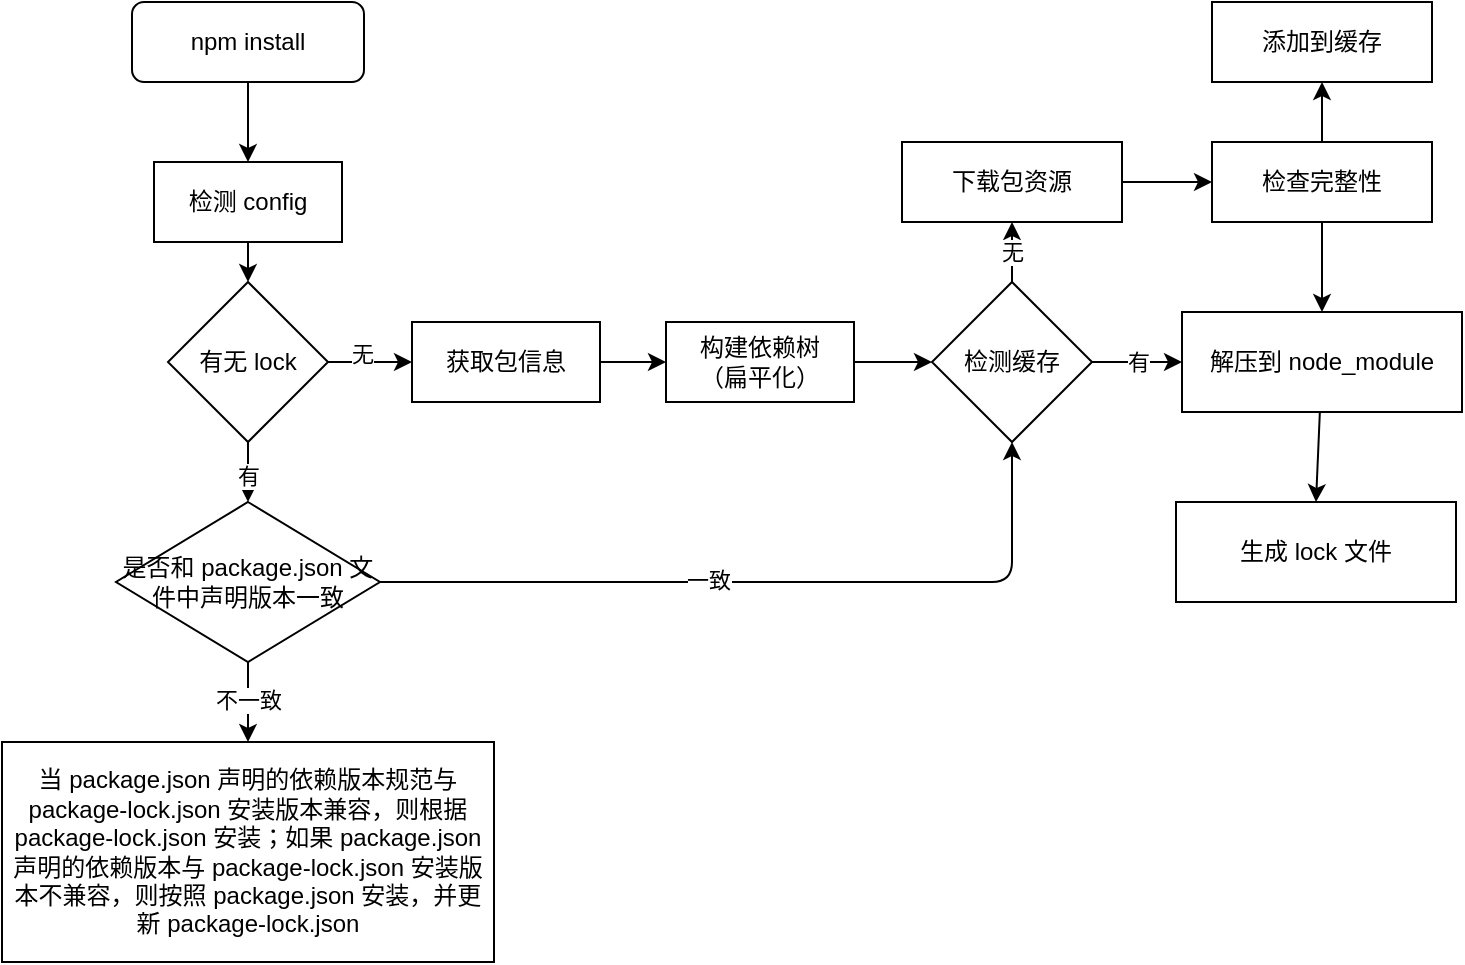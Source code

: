 <mxfile>
    <diagram id="t0vPkCOYEpIN_MEwt_Xc" name="第 1 页">
        <mxGraphModel dx="914" dy="668" grid="1" gridSize="10" guides="1" tooltips="1" connect="1" arrows="1" fold="1" page="1" pageScale="1" pageWidth="827" pageHeight="1169" math="0" shadow="0">
            <root>
                <mxCell id="0"/>
                <mxCell id="1" parent="0"/>
                <mxCell id="7" style="edgeStyle=none;html=1;" edge="1" parent="1" source="2" target="6">
                    <mxGeometry relative="1" as="geometry"/>
                </mxCell>
                <mxCell id="2" value="检测 config" style="rounded=0;whiteSpace=wrap;html=1;" vertex="1" parent="1">
                    <mxGeometry x="89" y="150" width="94" height="40" as="geometry"/>
                </mxCell>
                <mxCell id="4" style="edgeStyle=none;html=1;" edge="1" parent="1" source="3" target="2">
                    <mxGeometry relative="1" as="geometry"/>
                </mxCell>
                <mxCell id="3" value="npm install" style="rounded=1;whiteSpace=wrap;html=1;" vertex="1" parent="1">
                    <mxGeometry x="78" y="70" width="116" height="40" as="geometry"/>
                </mxCell>
                <mxCell id="11" style="edgeStyle=none;html=1;" edge="1" parent="1" source="6" target="9">
                    <mxGeometry relative="1" as="geometry"/>
                </mxCell>
                <mxCell id="13" value="无" style="edgeLabel;html=1;align=center;verticalAlign=middle;resizable=0;points=[];" vertex="1" connectable="0" parent="11">
                    <mxGeometry x="-0.191" y="4" relative="1" as="geometry">
                        <mxPoint as="offset"/>
                    </mxGeometry>
                </mxCell>
                <mxCell id="12" style="edgeStyle=none;html=1;entryX=0.5;entryY=0;entryDx=0;entryDy=0;" edge="1" parent="1" source="6" target="20">
                    <mxGeometry relative="1" as="geometry">
                        <mxPoint x="136" y="330" as="targetPoint"/>
                    </mxGeometry>
                </mxCell>
                <mxCell id="19" value="有" style="edgeLabel;html=1;align=center;verticalAlign=middle;resizable=0;points=[];" vertex="1" connectable="0" parent="12">
                    <mxGeometry x="0.1" relative="1" as="geometry">
                        <mxPoint as="offset"/>
                    </mxGeometry>
                </mxCell>
                <mxCell id="6" value="有无 lock" style="rhombus;whiteSpace=wrap;html=1;" vertex="1" parent="1">
                    <mxGeometry x="96" y="210" width="80" height="80" as="geometry"/>
                </mxCell>
                <mxCell id="16" style="edgeStyle=none;html=1;entryX=0;entryY=0.5;entryDx=0;entryDy=0;" edge="1" parent="1" source="9" target="14">
                    <mxGeometry relative="1" as="geometry"/>
                </mxCell>
                <mxCell id="9" value="获取包信息" style="rounded=0;whiteSpace=wrap;html=1;" vertex="1" parent="1">
                    <mxGeometry x="218" y="230" width="94" height="40" as="geometry"/>
                </mxCell>
                <mxCell id="18" style="edgeStyle=none;html=1;" edge="1" parent="1" source="14" target="17">
                    <mxGeometry relative="1" as="geometry"/>
                </mxCell>
                <mxCell id="14" value="构建依赖树&lt;br&gt;（扁平化）" style="rounded=0;whiteSpace=wrap;html=1;" vertex="1" parent="1">
                    <mxGeometry x="345" y="230" width="94" height="40" as="geometry"/>
                </mxCell>
                <mxCell id="29" value="有" style="edgeStyle=none;html=1;entryX=0;entryY=0.5;entryDx=0;entryDy=0;" edge="1" parent="1" source="17" target="28">
                    <mxGeometry relative="1" as="geometry"/>
                </mxCell>
                <mxCell id="45" value="无" style="edgeStyle=none;html=1;" edge="1" parent="1" source="17" target="25">
                    <mxGeometry relative="1" as="geometry"/>
                </mxCell>
                <mxCell id="17" value="检测缓存" style="rhombus;whiteSpace=wrap;html=1;" vertex="1" parent="1">
                    <mxGeometry x="478" y="210" width="80" height="80" as="geometry"/>
                </mxCell>
                <mxCell id="22" style="edgeStyle=none;html=1;entryX=0.5;entryY=1;entryDx=0;entryDy=0;" edge="1" parent="1" source="20" target="17">
                    <mxGeometry relative="1" as="geometry">
                        <Array as="points">
                            <mxPoint x="518" y="360"/>
                        </Array>
                    </mxGeometry>
                </mxCell>
                <mxCell id="23" value="一致" style="edgeLabel;html=1;align=center;verticalAlign=middle;resizable=0;points=[];" vertex="1" connectable="0" parent="22">
                    <mxGeometry x="-0.15" y="1" relative="1" as="geometry">
                        <mxPoint as="offset"/>
                    </mxGeometry>
                </mxCell>
                <mxCell id="38" style="edgeStyle=none;html=1;" edge="1" parent="1" source="20" target="24">
                    <mxGeometry relative="1" as="geometry"/>
                </mxCell>
                <mxCell id="40" value="不一致" style="edgeLabel;html=1;align=center;verticalAlign=middle;resizable=0;points=[];" vertex="1" connectable="0" parent="38">
                    <mxGeometry x="-0.067" relative="1" as="geometry">
                        <mxPoint as="offset"/>
                    </mxGeometry>
                </mxCell>
                <mxCell id="20" value="是否和 package.json 文件中声明版本一致" style="rhombus;whiteSpace=wrap;html=1;" vertex="1" parent="1">
                    <mxGeometry x="70" y="320" width="132" height="80" as="geometry"/>
                </mxCell>
                <mxCell id="24" value="当 package.json 声明的依赖版本规范与 package-lock.json 安装版本兼容，则根据 package-lock.json 安装；如果 package.json 声明的依赖版本与 package-lock.json 安装版本不兼容，则按照 package.json 安装，并更新 package-lock.json" style="rounded=0;whiteSpace=wrap;html=1;" vertex="1" parent="1">
                    <mxGeometry x="13" y="440" width="246" height="110" as="geometry"/>
                </mxCell>
                <mxCell id="33" style="edgeStyle=none;html=1;" edge="1" parent="1" source="25" target="26">
                    <mxGeometry relative="1" as="geometry"/>
                </mxCell>
                <mxCell id="25" value="下载包资源" style="rounded=0;whiteSpace=wrap;html=1;" vertex="1" parent="1">
                    <mxGeometry x="463" y="140" width="110" height="40" as="geometry"/>
                </mxCell>
                <mxCell id="34" style="edgeStyle=none;html=1;entryX=0.5;entryY=0;entryDx=0;entryDy=0;" edge="1" parent="1" source="26" target="28">
                    <mxGeometry relative="1" as="geometry"/>
                </mxCell>
                <mxCell id="36" style="edgeStyle=none;html=1;" edge="1" parent="1" source="26" target="35">
                    <mxGeometry relative="1" as="geometry"/>
                </mxCell>
                <mxCell id="26" value="检查完整性" style="rounded=0;whiteSpace=wrap;html=1;" vertex="1" parent="1">
                    <mxGeometry x="618" y="140" width="110" height="40" as="geometry"/>
                </mxCell>
                <mxCell id="42" style="edgeStyle=none;html=1;entryX=0.5;entryY=0;entryDx=0;entryDy=0;" edge="1" parent="1" source="28" target="41">
                    <mxGeometry relative="1" as="geometry"/>
                </mxCell>
                <mxCell id="28" value="解压到 node_module" style="rounded=0;whiteSpace=wrap;html=1;" vertex="1" parent="1">
                    <mxGeometry x="603" y="225" width="140" height="50" as="geometry"/>
                </mxCell>
                <mxCell id="35" value="添加到缓存" style="rounded=0;whiteSpace=wrap;html=1;" vertex="1" parent="1">
                    <mxGeometry x="618" y="70" width="110" height="40" as="geometry"/>
                </mxCell>
                <mxCell id="41" value="生成 lock 文件" style="rounded=0;whiteSpace=wrap;html=1;" vertex="1" parent="1">
                    <mxGeometry x="600" y="320" width="140" height="50" as="geometry"/>
                </mxCell>
            </root>
        </mxGraphModel>
    </diagram>
</mxfile>